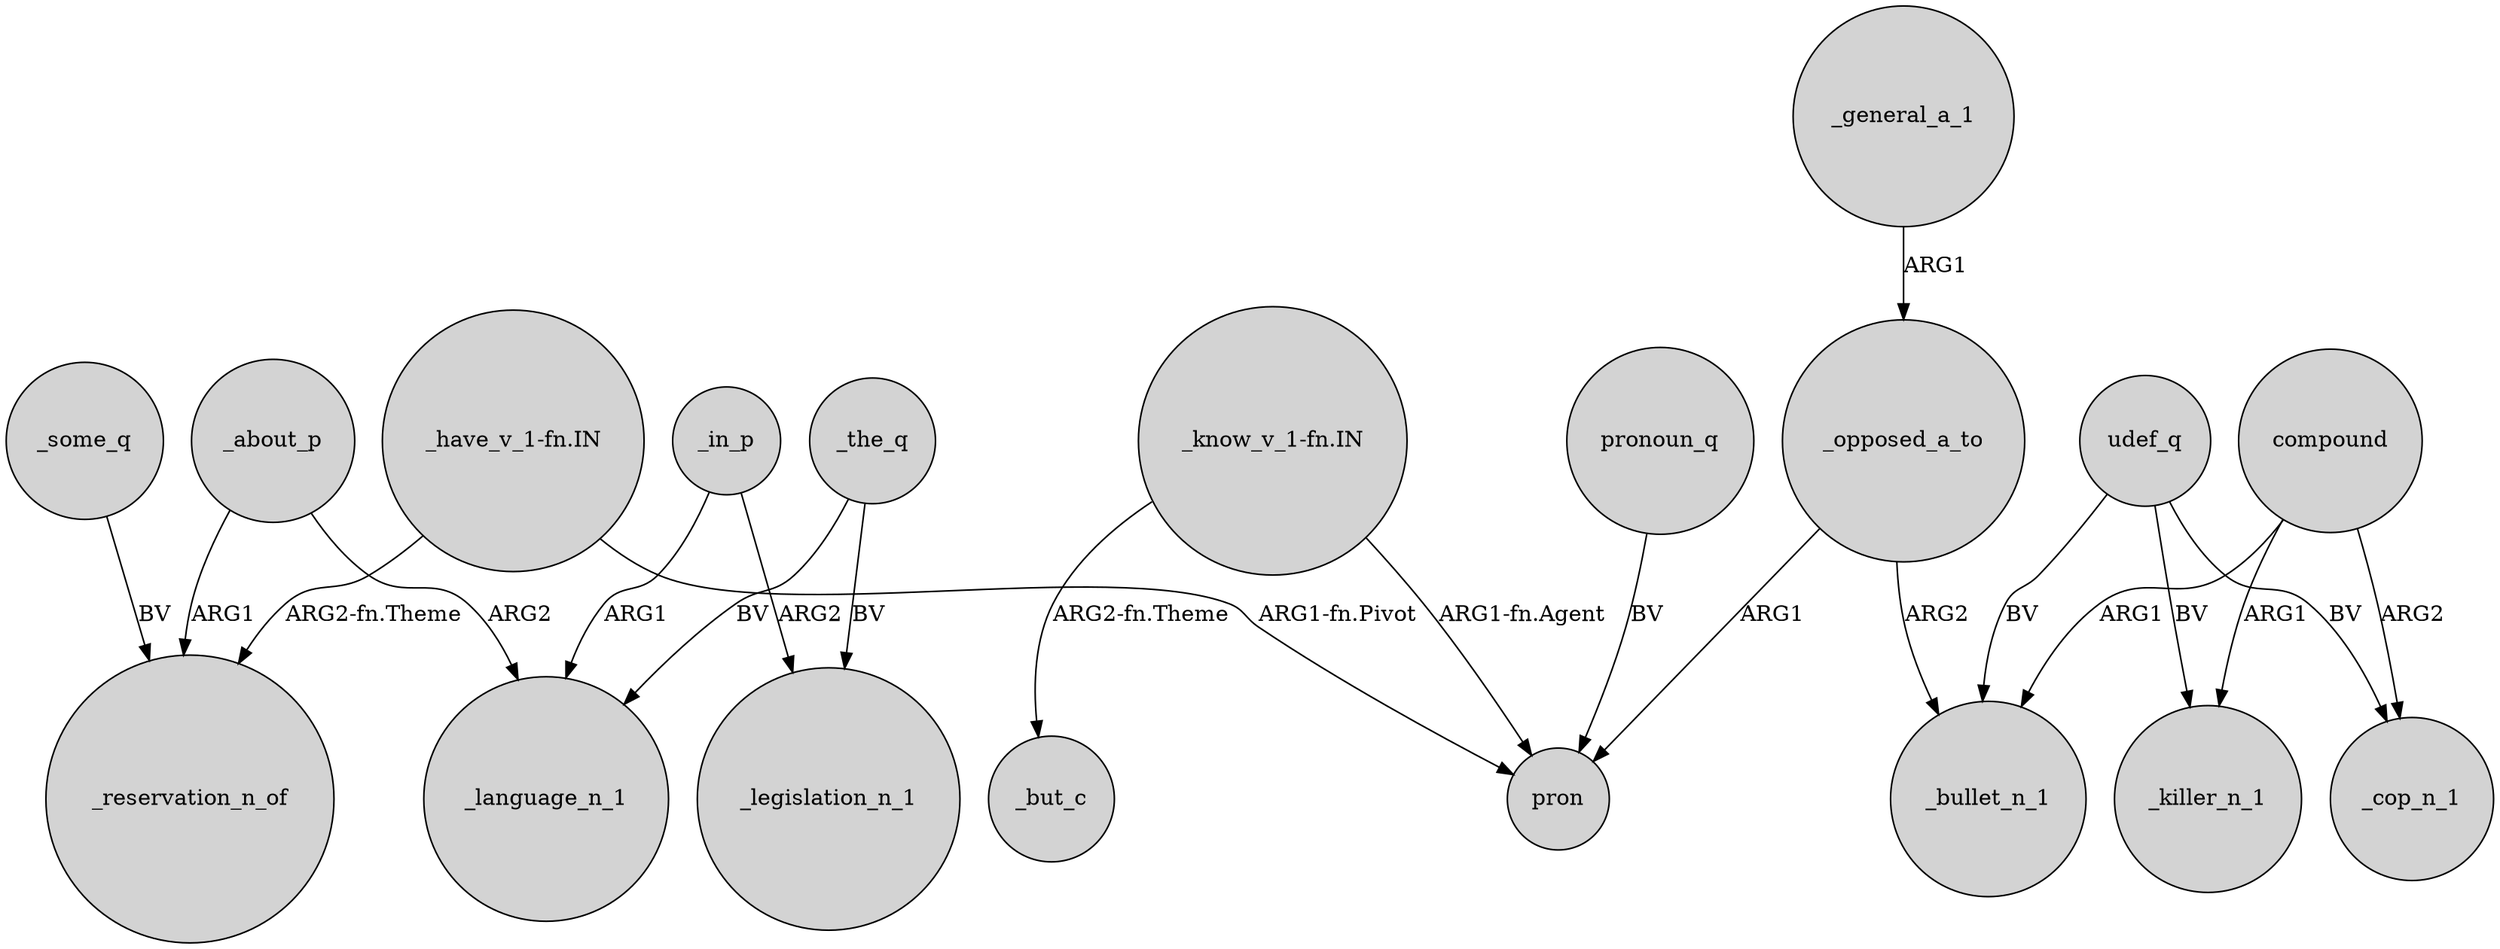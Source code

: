 digraph {
	node [shape=circle style=filled]
	"_have_v_1-fn.IN" -> _reservation_n_of [label="ARG2-fn.Theme"]
	_about_p -> _reservation_n_of [label=ARG1]
	"_know_v_1-fn.IN" -> pron [label="ARG1-fn.Agent"]
	_opposed_a_to -> _bullet_n_1 [label=ARG2]
	"_have_v_1-fn.IN" -> pron [label="ARG1-fn.Pivot"]
	_in_p -> _legislation_n_1 [label=ARG2]
	pronoun_q -> pron [label=BV]
	_opposed_a_to -> pron [label=ARG1]
	udef_q -> _cop_n_1 [label=BV]
	_the_q -> _legislation_n_1 [label=BV]
	udef_q -> _bullet_n_1 [label=BV]
	_about_p -> _language_n_1 [label=ARG2]
	compound -> _bullet_n_1 [label=ARG1]
	compound -> _killer_n_1 [label=ARG1]
	_the_q -> _language_n_1 [label=BV]
	_in_p -> _language_n_1 [label=ARG1]
	_general_a_1 -> _opposed_a_to [label=ARG1]
	_some_q -> _reservation_n_of [label=BV]
	udef_q -> _killer_n_1 [label=BV]
	compound -> _cop_n_1 [label=ARG2]
	"_know_v_1-fn.IN" -> _but_c [label="ARG2-fn.Theme"]
}

